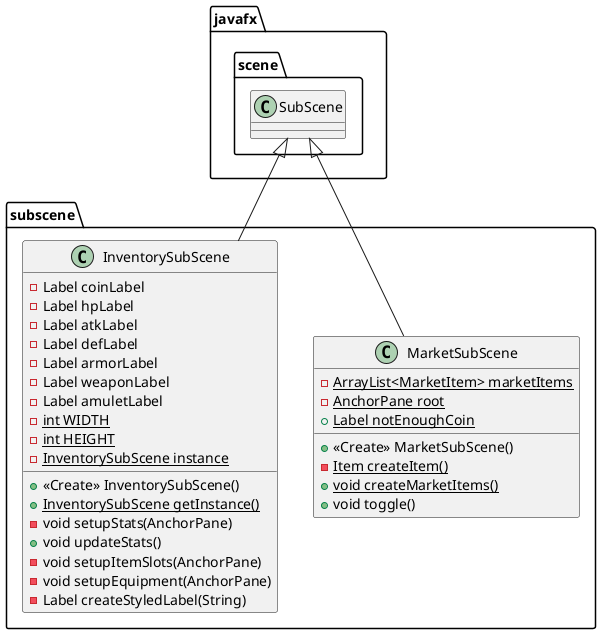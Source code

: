 @startuml
class subscene.MarketSubScene {
- {static} ArrayList<MarketItem> marketItems
- {static} AnchorPane root
+ {static} Label notEnoughCoin
+ <<Create>> MarketSubScene()
- {static} Item createItem()
+ {static} void createMarketItems()
+ void toggle()
}


class subscene.InventorySubScene {
- Label coinLabel
- Label hpLabel
- Label atkLabel
- Label defLabel
- Label armorLabel
- Label weaponLabel
- Label amuletLabel
- {static} int WIDTH
- {static} int HEIGHT
- {static} InventorySubScene instance
+ <<Create>> InventorySubScene()
+ {static} InventorySubScene getInstance()
- void setupStats(AnchorPane)
+ void updateStats()
- void setupItemSlots(AnchorPane)
- void setupEquipment(AnchorPane)
- Label createStyledLabel(String)
}




javafx.scene.SubScene <|-- subscene.MarketSubScene
javafx.scene.SubScene <|-- subscene.InventorySubScene
@enduml